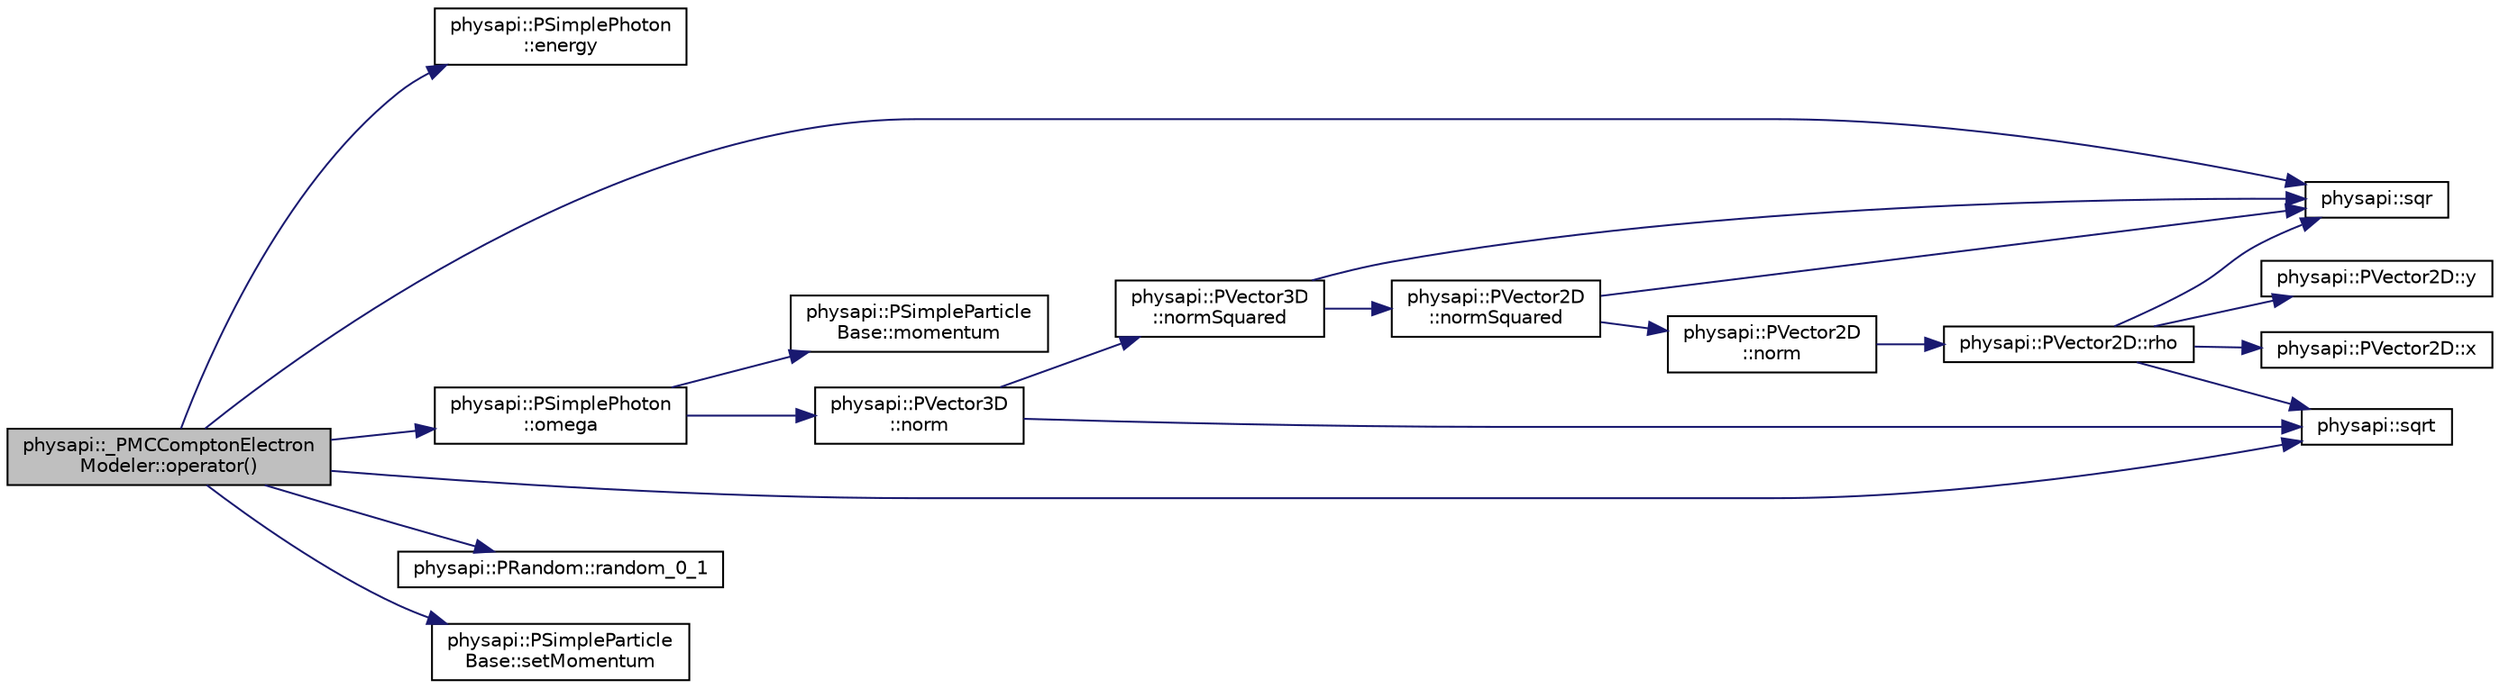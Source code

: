 digraph "physapi::_PMCComptonElectronModeler::operator()"
{
 // LATEX_PDF_SIZE
  edge [fontname="Helvetica",fontsize="10",labelfontname="Helvetica",labelfontsize="10"];
  node [fontname="Helvetica",fontsize="10",shape=record];
  rankdir="LR";
  Node1 [label="physapi::_PMCComptonElectron\lModeler::operator()",height=0.2,width=0.4,color="black", fillcolor="grey75", style="filled", fontcolor="black",tooltip=" "];
  Node1 -> Node2 [color="midnightblue",fontsize="10",style="solid",fontname="Helvetica"];
  Node2 [label="physapi::PSimplePhoton\l::energy",height=0.2,width=0.4,color="black", fillcolor="white", style="filled",URL="$classphysapi_1_1_p_simple_photon.html#aa8578523517bdbd302353bda1e03a168",tooltip="Get the photon's energy."];
  Node1 -> Node3 [color="midnightblue",fontsize="10",style="solid",fontname="Helvetica"];
  Node3 [label="physapi::PSimplePhoton\l::omega",height=0.2,width=0.4,color="black", fillcolor="white", style="filled",URL="$classphysapi_1_1_p_simple_photon.html#ac03e217ba20745e12288c230065afb8a",tooltip="Photon's direction of movement."];
  Node3 -> Node4 [color="midnightblue",fontsize="10",style="solid",fontname="Helvetica"];
  Node4 [label="physapi::PSimpleParticle\lBase::momentum",height=0.2,width=0.4,color="black", fillcolor="white", style="filled",URL="$classphysapi_1_1_p_simple_particle_base.html#a4d9c4a2ddda2c0b8e242470efc297410",tooltip="Get the momentum of the particle."];
  Node3 -> Node5 [color="midnightblue",fontsize="10",style="solid",fontname="Helvetica"];
  Node5 [label="physapi::PVector3D\l::norm",height=0.2,width=0.4,color="black", fillcolor="white", style="filled",URL="$classphysapi_1_1_p_vector3_d.html#a17511cdd903682998726d8cc552ff697",tooltip="Get the norm of the vector."];
  Node5 -> Node6 [color="midnightblue",fontsize="10",style="solid",fontname="Helvetica"];
  Node6 [label="physapi::PVector3D\l::normSquared",height=0.2,width=0.4,color="black", fillcolor="white", style="filled",URL="$classphysapi_1_1_p_vector3_d.html#a0424c2400c2ca9c8dc478317ce0378ca",tooltip="Get the squared of the vector's norm."];
  Node6 -> Node7 [color="midnightblue",fontsize="10",style="solid",fontname="Helvetica"];
  Node7 [label="physapi::PVector2D\l::normSquared",height=0.2,width=0.4,color="black", fillcolor="white", style="filled",URL="$classphysapi_1_1_p_vector2_d.html#a492aecd7fdfd137de2efaf5a8eaa2fe4",tooltip="Get the squared of the vector's norm."];
  Node7 -> Node8 [color="midnightblue",fontsize="10",style="solid",fontname="Helvetica"];
  Node8 [label="physapi::PVector2D\l::norm",height=0.2,width=0.4,color="black", fillcolor="white", style="filled",URL="$classphysapi_1_1_p_vector2_d.html#a93ca53c4e2c71d2b312f59cbc069de14",tooltip="Get the norm of the vector."];
  Node8 -> Node9 [color="midnightblue",fontsize="10",style="solid",fontname="Helvetica"];
  Node9 [label="physapi::PVector2D::rho",height=0.2,width=0.4,color="black", fillcolor="white", style="filled",URL="$classphysapi_1_1_p_vector2_d.html#af6fa628381013afe9cf5b9e97c7a3a8d",tooltip="Get the  coordinate."];
  Node9 -> Node10 [color="midnightblue",fontsize="10",style="solid",fontname="Helvetica"];
  Node10 [label="physapi::sqr",height=0.2,width=0.4,color="black", fillcolor="white", style="filled",URL="$group__core.html#ga01ea6c103ae225b6d9c3dec92bd7141c",tooltip="Calculate the square of an obj(number, scalar, vector, etc)"];
  Node9 -> Node11 [color="midnightblue",fontsize="10",style="solid",fontname="Helvetica"];
  Node11 [label="physapi::sqrt",height=0.2,width=0.4,color="black", fillcolor="white", style="filled",URL="$group__core.html#gae92fbf95826f105bd60a485bf7b596e8",tooltip="Calculate the square root of a scalar."];
  Node9 -> Node12 [color="midnightblue",fontsize="10",style="solid",fontname="Helvetica"];
  Node12 [label="physapi::PVector2D::x",height=0.2,width=0.4,color="black", fillcolor="white", style="filled",URL="$classphysapi_1_1_p_vector2_d.html#adef3e21a4bb82ad7b9351590075a8086",tooltip="Get the x coordinate."];
  Node9 -> Node13 [color="midnightblue",fontsize="10",style="solid",fontname="Helvetica"];
  Node13 [label="physapi::PVector2D::y",height=0.2,width=0.4,color="black", fillcolor="white", style="filled",URL="$classphysapi_1_1_p_vector2_d.html#a15bb9964eb7b9ea7936d3e075737558e",tooltip="Get the y coordinate."];
  Node7 -> Node10 [color="midnightblue",fontsize="10",style="solid",fontname="Helvetica"];
  Node6 -> Node10 [color="midnightblue",fontsize="10",style="solid",fontname="Helvetica"];
  Node5 -> Node11 [color="midnightblue",fontsize="10",style="solid",fontname="Helvetica"];
  Node1 -> Node14 [color="midnightblue",fontsize="10",style="solid",fontname="Helvetica"];
  Node14 [label="physapi::PRandom::random_0_1",height=0.2,width=0.4,color="black", fillcolor="white", style="filled",URL="$classphysapi_1_1_p_random.html#aaf1a9a3a03a363adb33ee9cb3e5dafec",tooltip="Get a random number between 0 and 1."];
  Node1 -> Node15 [color="midnightblue",fontsize="10",style="solid",fontname="Helvetica"];
  Node15 [label="physapi::PSimpleParticle\lBase::setMomentum",height=0.2,width=0.4,color="black", fillcolor="white", style="filled",URL="$classphysapi_1_1_p_simple_particle_base.html#af21977f2fa25153133b9622d2f233ced",tooltip="Set the momentum of the particle."];
  Node1 -> Node10 [color="midnightblue",fontsize="10",style="solid",fontname="Helvetica"];
  Node1 -> Node11 [color="midnightblue",fontsize="10",style="solid",fontname="Helvetica"];
}
